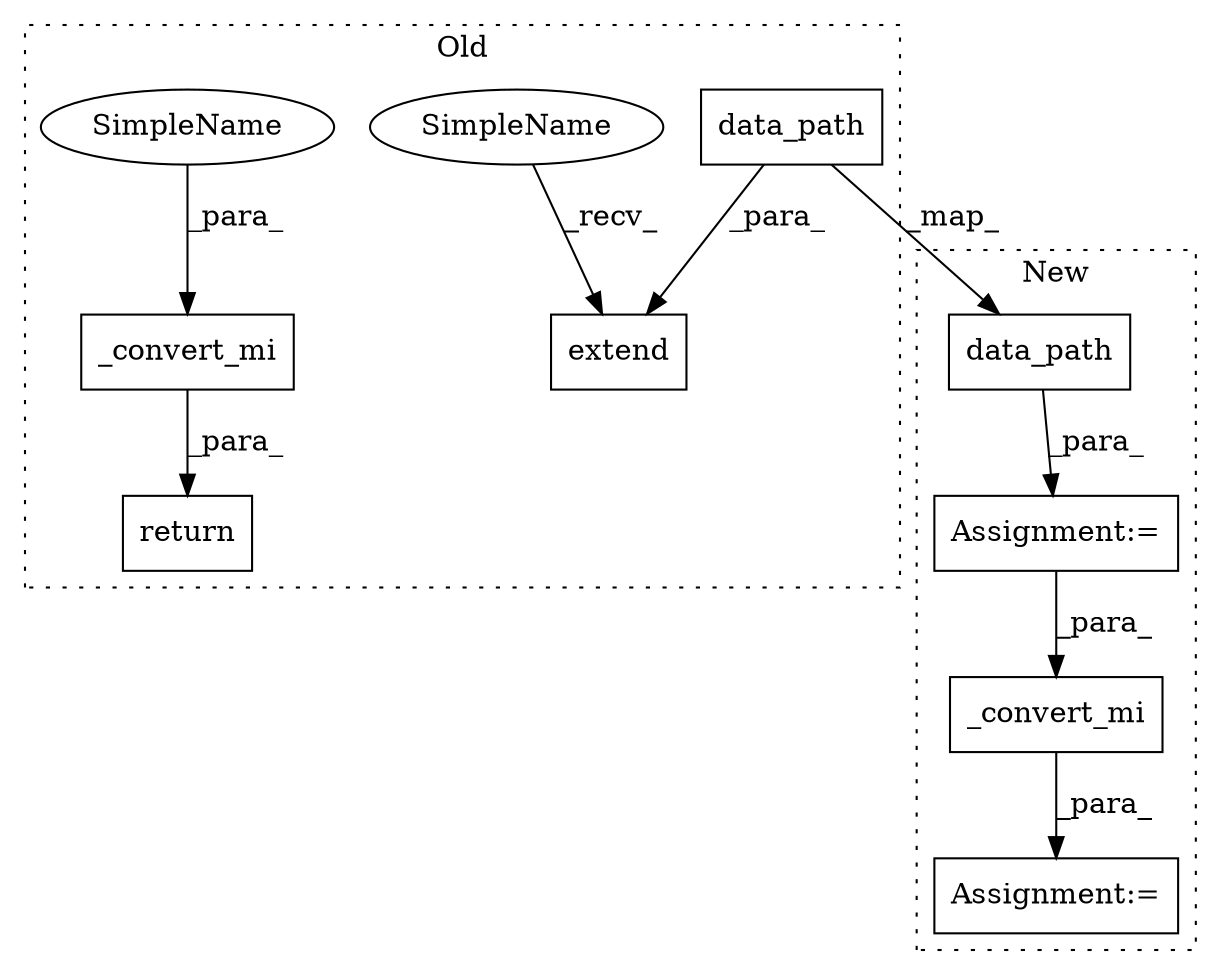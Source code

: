 digraph G {
subgraph cluster0 {
1 [label="data_path" a="32" s="2751,2794" l="10,1" shape="box"];
5 [label="extend" a="32" s="2744,2795" l="7,1" shape="box"];
7 [label="_convert_mi" a="32" s="2815,2855" l="12,1" shape="box"];
8 [label="return" a="41" s="2808" l="7" shape="box"];
9 [label="SimpleName" a="42" s="2827" l="10" shape="ellipse"];
10 [label="SimpleName" a="42" s="2733" l="10" shape="ellipse"];
label = "Old";
style="dotted";
}
subgraph cluster1 {
2 [label="data_path" a="32" s="2774,2817" l="10,1" shape="box"];
3 [label="Assignment:=" a="7" s="2773" l="1" shape="box"];
4 [label="Assignment:=" a="7" s="2852" l="2" shape="box"];
6 [label="_convert_mi" a="32" s="2854,2895" l="12,1" shape="box"];
label = "New";
style="dotted";
}
1 -> 5 [label="_para_"];
1 -> 2 [label="_map_"];
2 -> 3 [label="_para_"];
3 -> 6 [label="_para_"];
6 -> 4 [label="_para_"];
7 -> 8 [label="_para_"];
9 -> 7 [label="_para_"];
10 -> 5 [label="_recv_"];
}